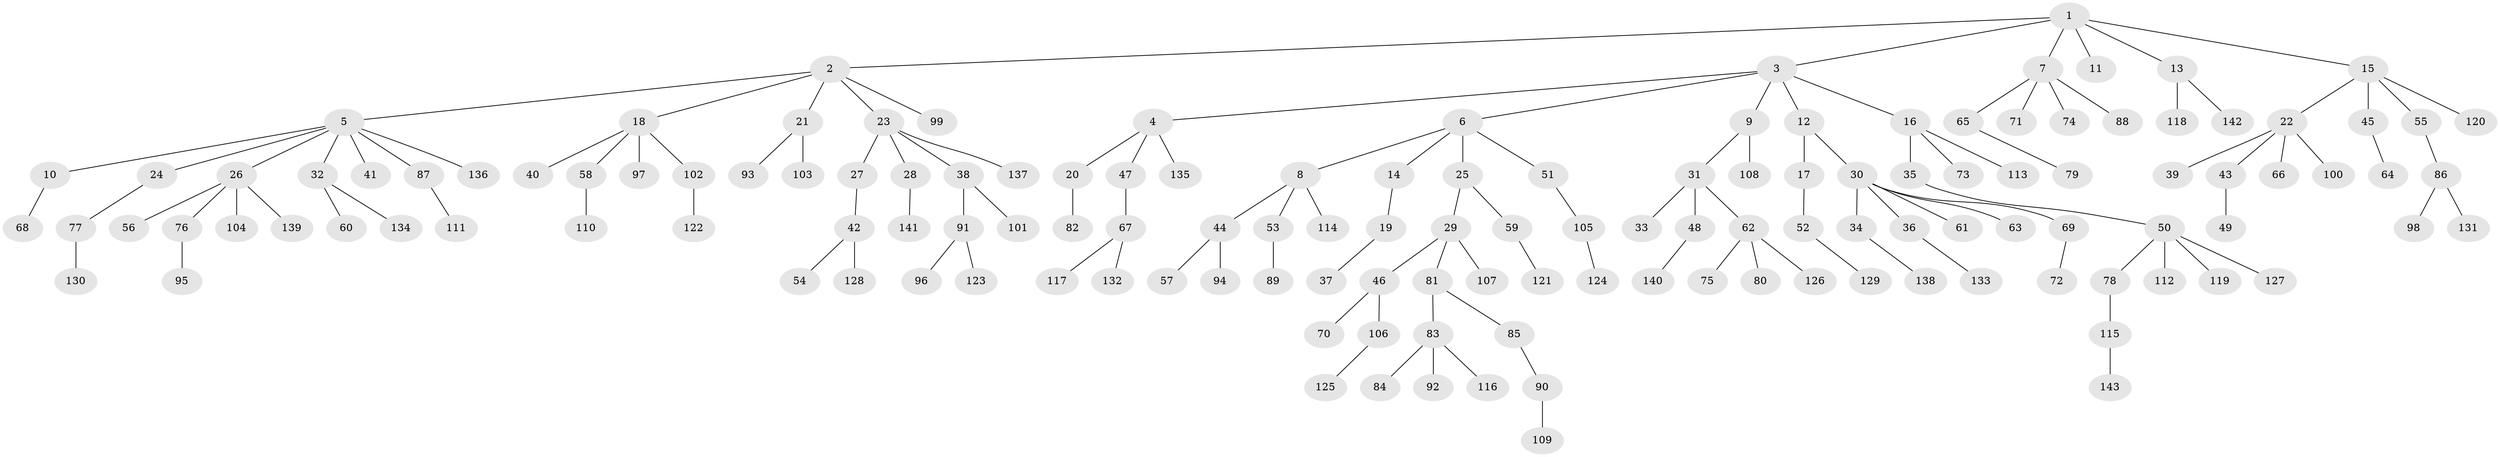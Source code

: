 // coarse degree distribution, {6: 0.027777777777777776, 5: 0.041666666666666664, 3: 0.16666666666666666, 1: 0.4861111111111111, 2: 0.25, 4: 0.027777777777777776}
// Generated by graph-tools (version 1.1) at 2025/37/03/04/25 23:37:21]
// undirected, 143 vertices, 142 edges
graph export_dot {
  node [color=gray90,style=filled];
  1;
  2;
  3;
  4;
  5;
  6;
  7;
  8;
  9;
  10;
  11;
  12;
  13;
  14;
  15;
  16;
  17;
  18;
  19;
  20;
  21;
  22;
  23;
  24;
  25;
  26;
  27;
  28;
  29;
  30;
  31;
  32;
  33;
  34;
  35;
  36;
  37;
  38;
  39;
  40;
  41;
  42;
  43;
  44;
  45;
  46;
  47;
  48;
  49;
  50;
  51;
  52;
  53;
  54;
  55;
  56;
  57;
  58;
  59;
  60;
  61;
  62;
  63;
  64;
  65;
  66;
  67;
  68;
  69;
  70;
  71;
  72;
  73;
  74;
  75;
  76;
  77;
  78;
  79;
  80;
  81;
  82;
  83;
  84;
  85;
  86;
  87;
  88;
  89;
  90;
  91;
  92;
  93;
  94;
  95;
  96;
  97;
  98;
  99;
  100;
  101;
  102;
  103;
  104;
  105;
  106;
  107;
  108;
  109;
  110;
  111;
  112;
  113;
  114;
  115;
  116;
  117;
  118;
  119;
  120;
  121;
  122;
  123;
  124;
  125;
  126;
  127;
  128;
  129;
  130;
  131;
  132;
  133;
  134;
  135;
  136;
  137;
  138;
  139;
  140;
  141;
  142;
  143;
  1 -- 2;
  1 -- 3;
  1 -- 7;
  1 -- 11;
  1 -- 13;
  1 -- 15;
  2 -- 5;
  2 -- 18;
  2 -- 21;
  2 -- 23;
  2 -- 99;
  3 -- 4;
  3 -- 6;
  3 -- 9;
  3 -- 12;
  3 -- 16;
  4 -- 20;
  4 -- 47;
  4 -- 135;
  5 -- 10;
  5 -- 24;
  5 -- 26;
  5 -- 32;
  5 -- 41;
  5 -- 87;
  5 -- 136;
  6 -- 8;
  6 -- 14;
  6 -- 25;
  6 -- 51;
  7 -- 65;
  7 -- 71;
  7 -- 74;
  7 -- 88;
  8 -- 44;
  8 -- 53;
  8 -- 114;
  9 -- 31;
  9 -- 108;
  10 -- 68;
  12 -- 17;
  12 -- 30;
  13 -- 118;
  13 -- 142;
  14 -- 19;
  15 -- 22;
  15 -- 45;
  15 -- 55;
  15 -- 120;
  16 -- 35;
  16 -- 73;
  16 -- 113;
  17 -- 52;
  18 -- 40;
  18 -- 58;
  18 -- 97;
  18 -- 102;
  19 -- 37;
  20 -- 82;
  21 -- 93;
  21 -- 103;
  22 -- 39;
  22 -- 43;
  22 -- 66;
  22 -- 100;
  23 -- 27;
  23 -- 28;
  23 -- 38;
  23 -- 137;
  24 -- 77;
  25 -- 29;
  25 -- 59;
  26 -- 56;
  26 -- 76;
  26 -- 104;
  26 -- 139;
  27 -- 42;
  28 -- 141;
  29 -- 46;
  29 -- 81;
  29 -- 107;
  30 -- 34;
  30 -- 36;
  30 -- 61;
  30 -- 63;
  30 -- 69;
  31 -- 33;
  31 -- 48;
  31 -- 62;
  32 -- 60;
  32 -- 134;
  34 -- 138;
  35 -- 50;
  36 -- 133;
  38 -- 91;
  38 -- 101;
  42 -- 54;
  42 -- 128;
  43 -- 49;
  44 -- 57;
  44 -- 94;
  45 -- 64;
  46 -- 70;
  46 -- 106;
  47 -- 67;
  48 -- 140;
  50 -- 78;
  50 -- 112;
  50 -- 119;
  50 -- 127;
  51 -- 105;
  52 -- 129;
  53 -- 89;
  55 -- 86;
  58 -- 110;
  59 -- 121;
  62 -- 75;
  62 -- 80;
  62 -- 126;
  65 -- 79;
  67 -- 117;
  67 -- 132;
  69 -- 72;
  76 -- 95;
  77 -- 130;
  78 -- 115;
  81 -- 83;
  81 -- 85;
  83 -- 84;
  83 -- 92;
  83 -- 116;
  85 -- 90;
  86 -- 98;
  86 -- 131;
  87 -- 111;
  90 -- 109;
  91 -- 96;
  91 -- 123;
  102 -- 122;
  105 -- 124;
  106 -- 125;
  115 -- 143;
}
